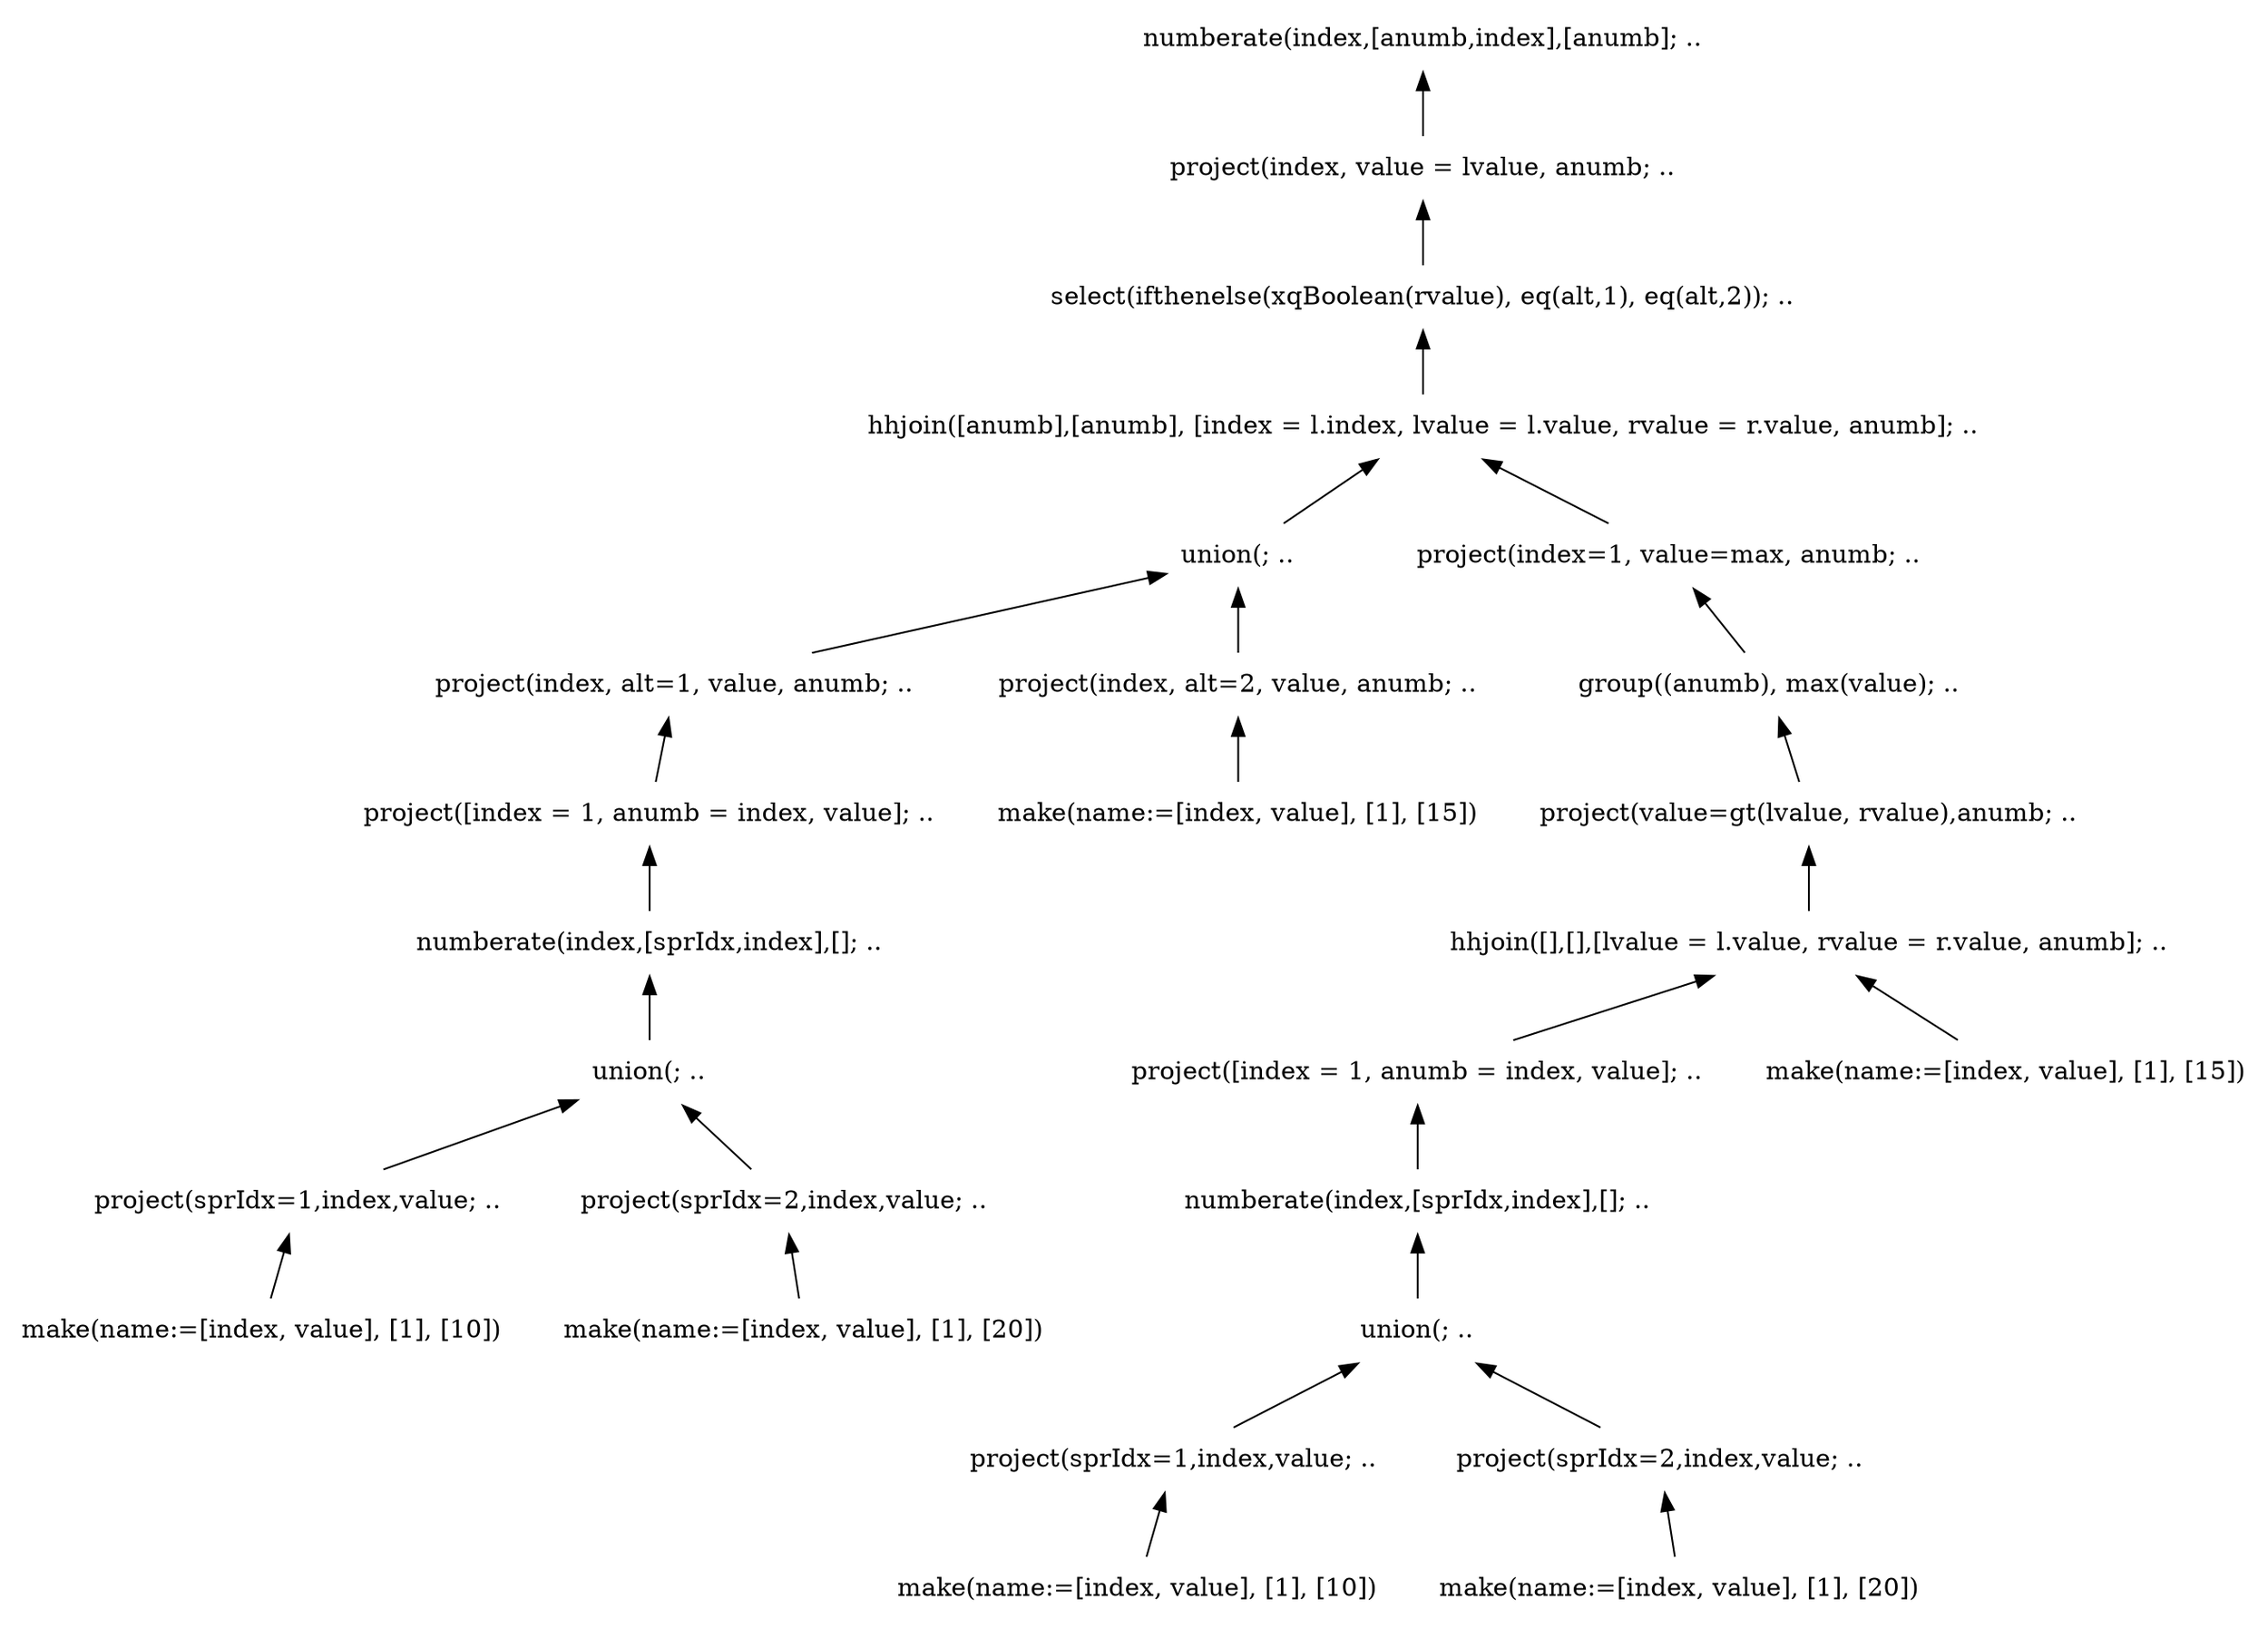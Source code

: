 digraph AST {
edge [color=black, dir=both, weight=1, fontcolor=black, arrowhead=none, arrowtail=normal]
node [shape=plaintext]
  numberate1 -> project2
    project2 -> select3
      select3 -> hhjoin4
        hhjoin4 -> union5
          union5 -> project6
            project6 -> project7
              project7 -> numberate8
                numberate8 -> union9
                  union9 -> project10
                    project10 -> make11
make11 [label="make(name:=[index, value], [1], [10])"]
project10 [label="project(sprIdx=1,index,value; .."]
                    union9 -> project12
                      project12 -> make13
make13 [label="make(name:=[index, value], [1], [20])"]
project12 [label="project(sprIdx=2,index,value; .."]
union9 [label="union(; .."]
numberate8 [label="numberate(index,[sprIdx,index],[]; .."]
project7 [label="project([index = 1, anumb = index, value]; .."]
project6 [label="project(index, alt=1, value, anumb; .."]
            union5 -> project14
              project14 -> make15
make15 [label="make(name:=[index, value], [1], [15])"]
project14 [label="project(index, alt=2, value, anumb; .."]
union5 [label="union(; .."]
          hhjoin4 -> project16
            project16 -> group17
              group17 -> project18
                project18 -> hhjoin19
                  hhjoin19 -> project20
                    project20 -> numberate21
                      numberate21 -> union22
                        union22 -> project23
                          project23 -> make24
make24 [label="make(name:=[index, value], [1], [10])"]
project23 [label="project(sprIdx=1,index,value; .."]
                          union22 -> project25
                            project25 -> make26
make26 [label="make(name:=[index, value], [1], [20])"]
project25 [label="project(sprIdx=2,index,value; .."]
union22 [label="union(; .."]
numberate21 [label="numberate(index,[sprIdx,index],[]; .."]
project20 [label="project([index = 1, anumb = index, value]; .."]
                    hhjoin19 -> make27
make27 [label="make(name:=[index, value], [1], [15])"]
hhjoin19 [label="hhjoin([],[],[lvalue = l.value, rvalue = r.value, anumb]; .."]
project18 [label="project(value=gt(lvalue, rvalue),anumb; .."]
group17 [label="group((anumb), max(value); .."]
project16 [label="project(index=1, value=max, anumb; .."]
hhjoin4 [label="hhjoin([anumb],[anumb], [index = l.index, lvalue = l.value, rvalue = r.value, anumb]; .."]
select3 [label="select(ifthenelse(xqBoolean(rvalue), eq(alt,1), eq(alt,2)); .."]
project2 [label="project(index, value = lvalue, anumb; .."]
numberate1 [label="numberate(index,[anumb,index],[anumb]; .."]

}